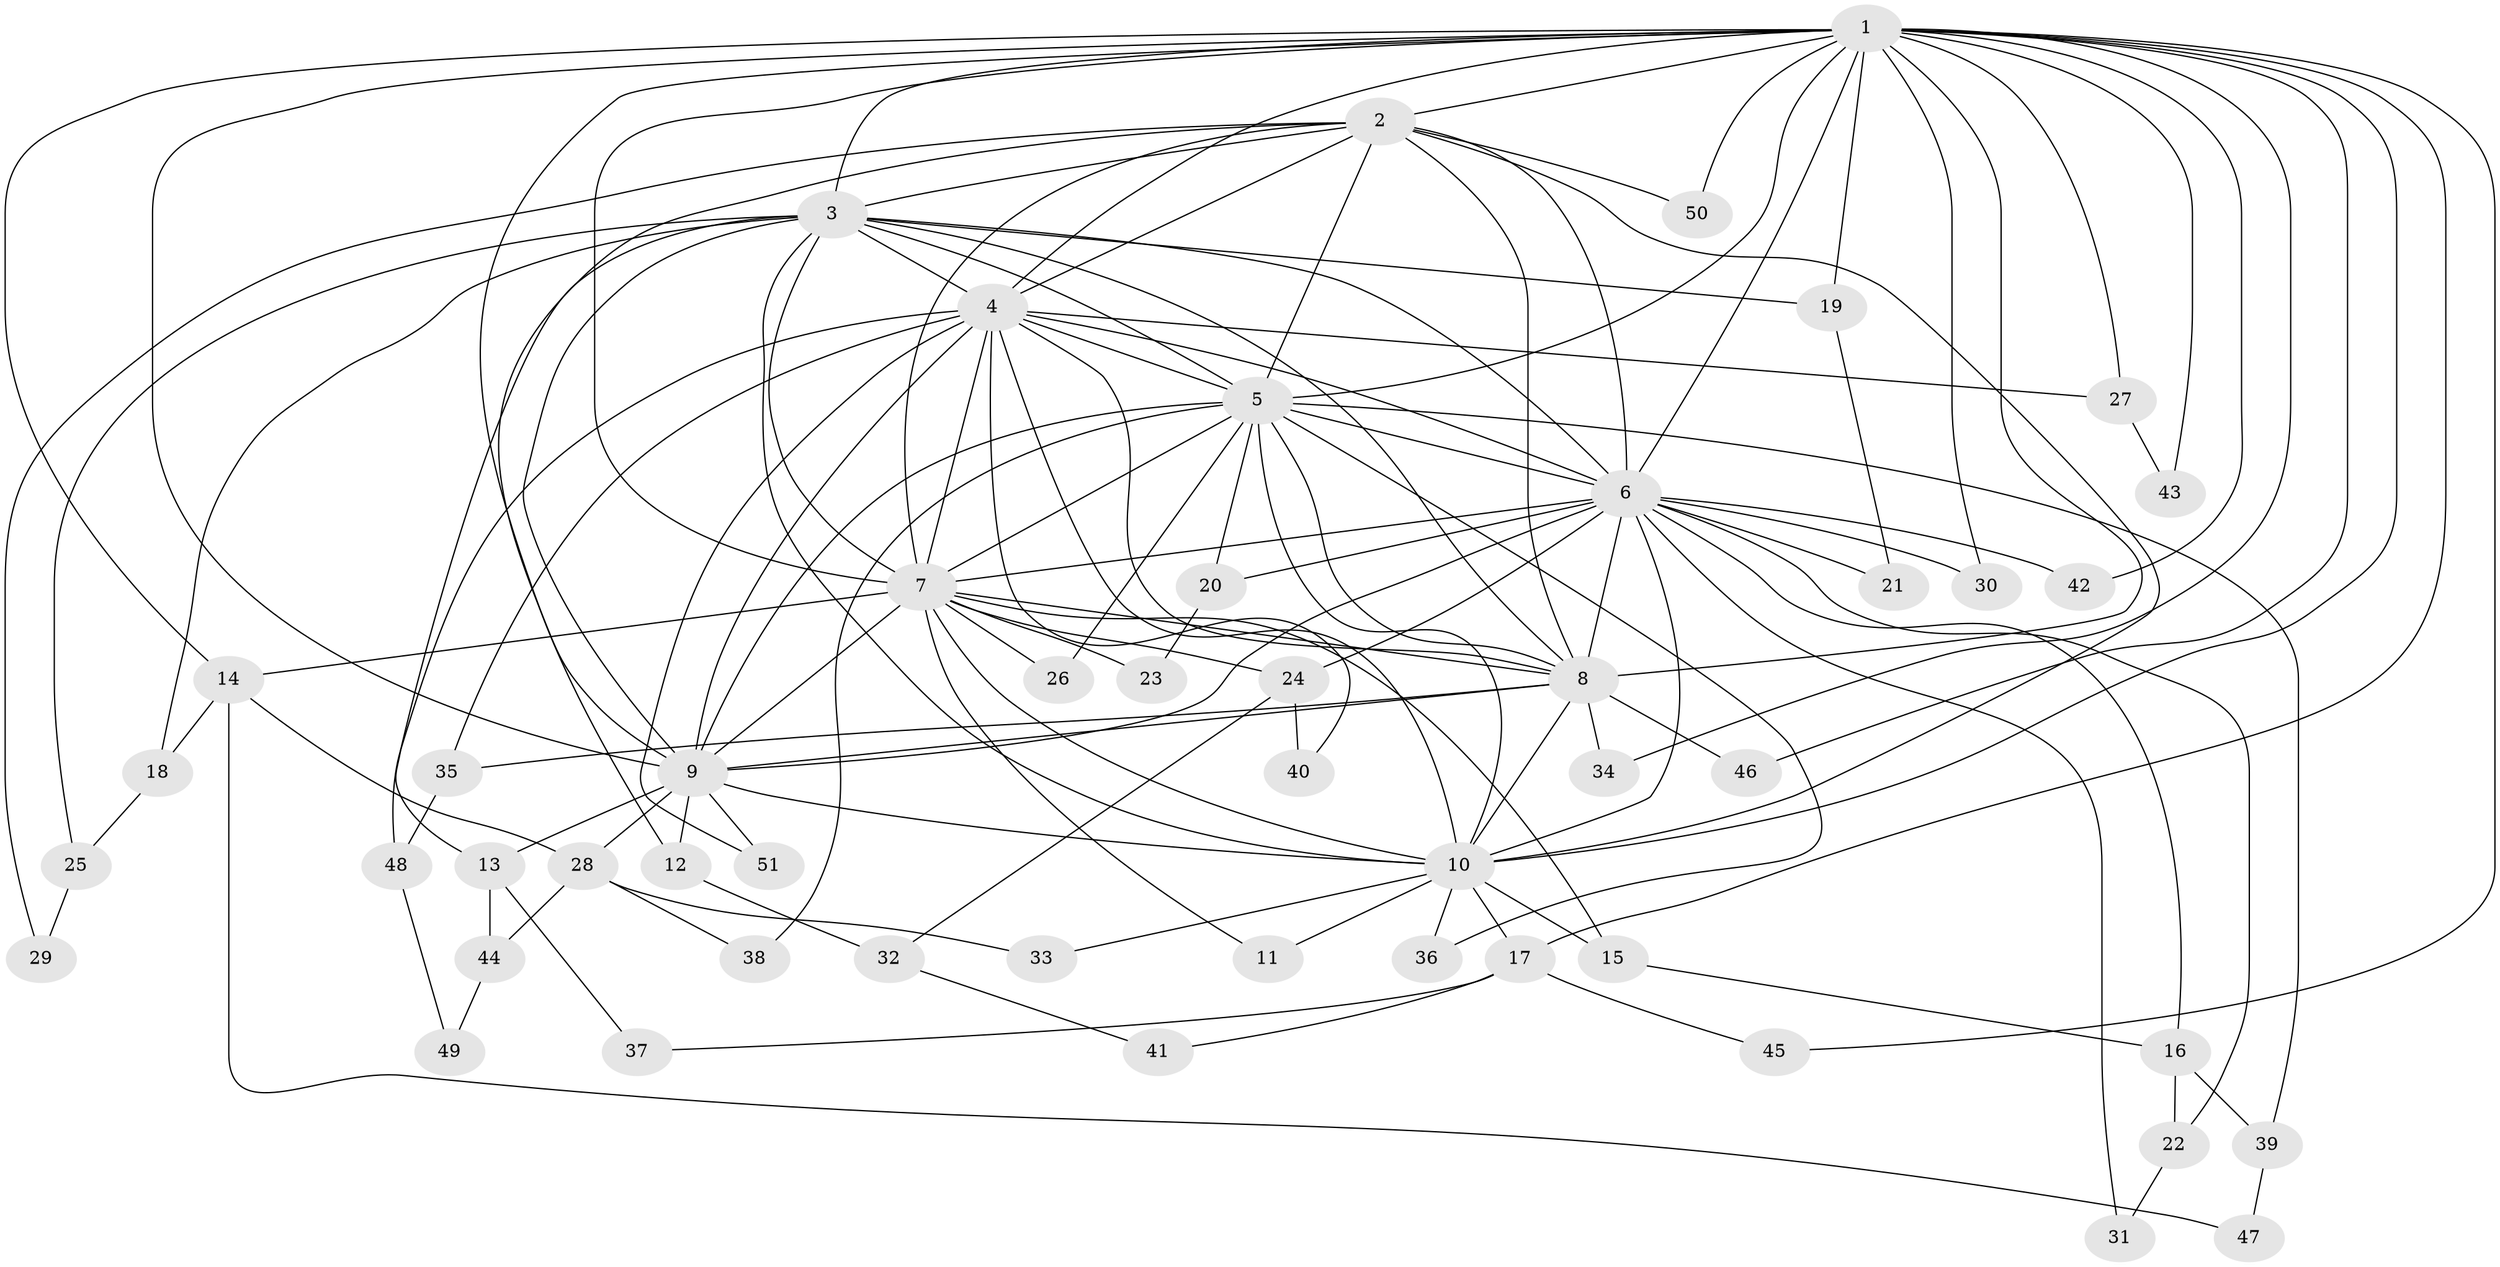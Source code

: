 // Generated by graph-tools (version 1.1) at 2025/34/03/09/25 02:34:48]
// undirected, 51 vertices, 127 edges
graph export_dot {
graph [start="1"]
  node [color=gray90,style=filled];
  1;
  2;
  3;
  4;
  5;
  6;
  7;
  8;
  9;
  10;
  11;
  12;
  13;
  14;
  15;
  16;
  17;
  18;
  19;
  20;
  21;
  22;
  23;
  24;
  25;
  26;
  27;
  28;
  29;
  30;
  31;
  32;
  33;
  34;
  35;
  36;
  37;
  38;
  39;
  40;
  41;
  42;
  43;
  44;
  45;
  46;
  47;
  48;
  49;
  50;
  51;
  1 -- 2;
  1 -- 3;
  1 -- 4;
  1 -- 5;
  1 -- 6;
  1 -- 7;
  1 -- 8;
  1 -- 9;
  1 -- 10;
  1 -- 12;
  1 -- 14;
  1 -- 17;
  1 -- 19;
  1 -- 27;
  1 -- 30;
  1 -- 34;
  1 -- 42;
  1 -- 43;
  1 -- 45;
  1 -- 46;
  1 -- 50;
  2 -- 3;
  2 -- 4;
  2 -- 5;
  2 -- 6;
  2 -- 7;
  2 -- 8;
  2 -- 9;
  2 -- 10;
  2 -- 29;
  2 -- 50;
  3 -- 4;
  3 -- 5;
  3 -- 6;
  3 -- 7;
  3 -- 8;
  3 -- 9;
  3 -- 10;
  3 -- 13;
  3 -- 18;
  3 -- 19;
  3 -- 25;
  4 -- 5;
  4 -- 6;
  4 -- 7;
  4 -- 8;
  4 -- 9;
  4 -- 10;
  4 -- 27;
  4 -- 35;
  4 -- 40;
  4 -- 48;
  4 -- 51;
  5 -- 6;
  5 -- 7;
  5 -- 8;
  5 -- 9;
  5 -- 10;
  5 -- 20;
  5 -- 26;
  5 -- 36;
  5 -- 38;
  5 -- 39;
  6 -- 7;
  6 -- 8;
  6 -- 9;
  6 -- 10;
  6 -- 16;
  6 -- 20;
  6 -- 21;
  6 -- 22;
  6 -- 24;
  6 -- 30;
  6 -- 31;
  6 -- 42;
  7 -- 8;
  7 -- 9;
  7 -- 10;
  7 -- 11;
  7 -- 14;
  7 -- 15;
  7 -- 23;
  7 -- 24;
  7 -- 26;
  8 -- 9;
  8 -- 10;
  8 -- 34;
  8 -- 35;
  8 -- 46;
  9 -- 10;
  9 -- 12;
  9 -- 13;
  9 -- 28;
  9 -- 51;
  10 -- 11;
  10 -- 15;
  10 -- 17;
  10 -- 33;
  10 -- 36;
  12 -- 32;
  13 -- 37;
  13 -- 44;
  14 -- 18;
  14 -- 28;
  14 -- 47;
  15 -- 16;
  16 -- 22;
  16 -- 39;
  17 -- 37;
  17 -- 41;
  17 -- 45;
  18 -- 25;
  19 -- 21;
  20 -- 23;
  22 -- 31;
  24 -- 32;
  24 -- 40;
  25 -- 29;
  27 -- 43;
  28 -- 33;
  28 -- 38;
  28 -- 44;
  32 -- 41;
  35 -- 48;
  39 -- 47;
  44 -- 49;
  48 -- 49;
}
